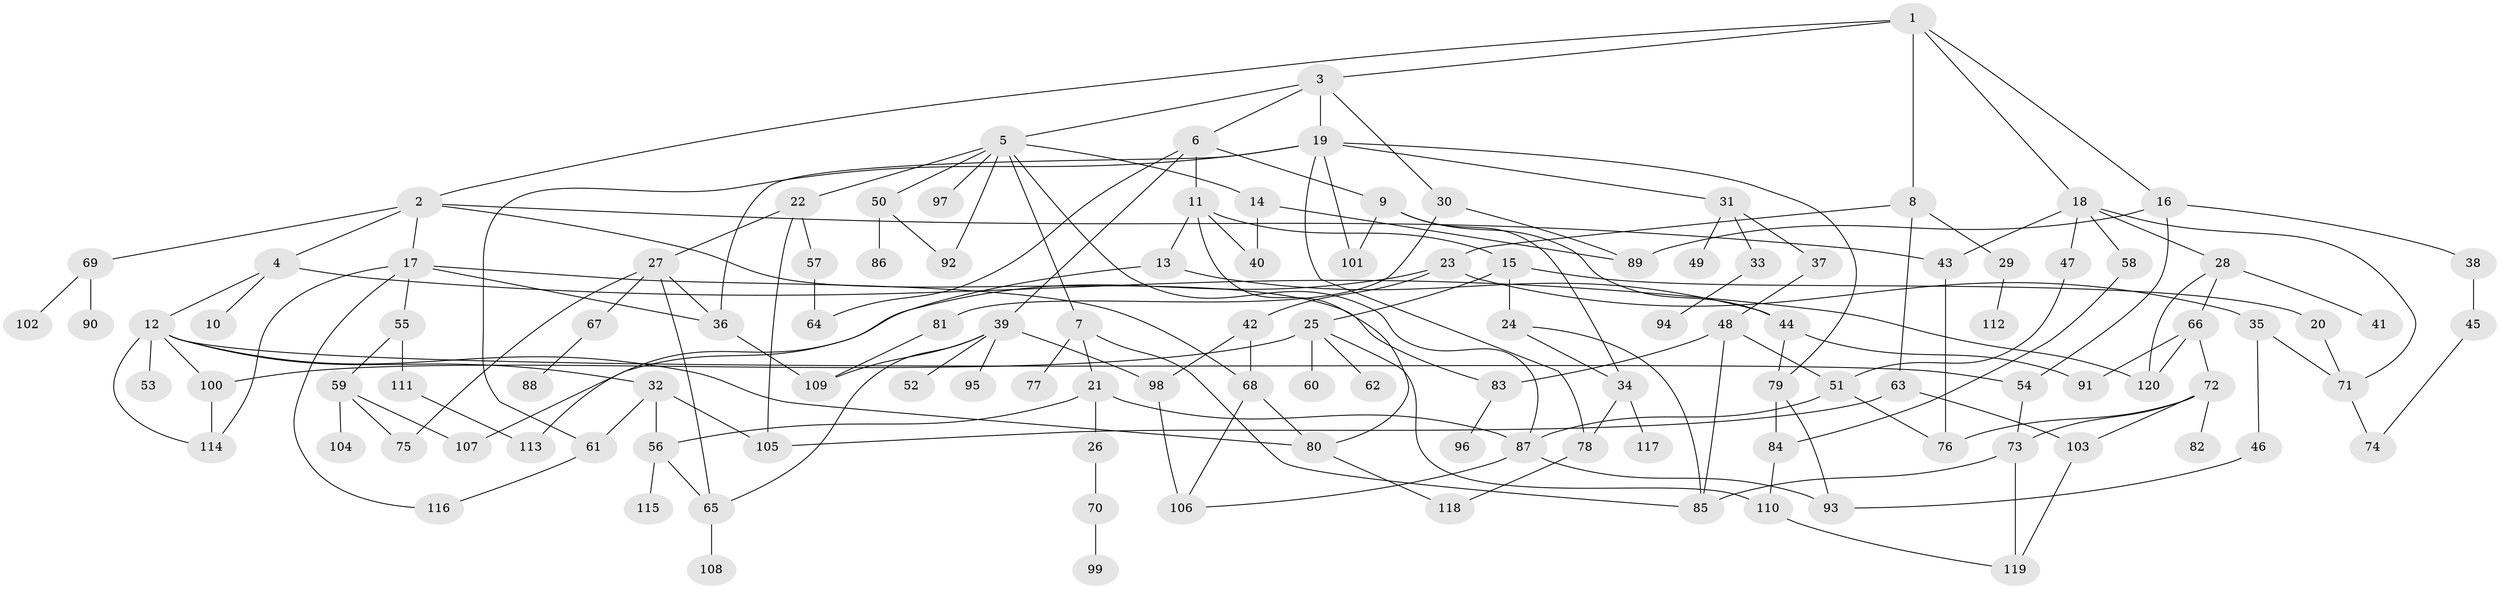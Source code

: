 // coarse degree distribution, {6: 0.1875, 5: 0.08333333333333333, 3: 0.20833333333333334, 7: 0.14583333333333334, 4: 0.125, 2: 0.10416666666666667, 1: 0.14583333333333334}
// Generated by graph-tools (version 1.1) at 2025/48/03/04/25 22:48:59]
// undirected, 120 vertices, 178 edges
graph export_dot {
  node [color=gray90,style=filled];
  1;
  2;
  3;
  4;
  5;
  6;
  7;
  8;
  9;
  10;
  11;
  12;
  13;
  14;
  15;
  16;
  17;
  18;
  19;
  20;
  21;
  22;
  23;
  24;
  25;
  26;
  27;
  28;
  29;
  30;
  31;
  32;
  33;
  34;
  35;
  36;
  37;
  38;
  39;
  40;
  41;
  42;
  43;
  44;
  45;
  46;
  47;
  48;
  49;
  50;
  51;
  52;
  53;
  54;
  55;
  56;
  57;
  58;
  59;
  60;
  61;
  62;
  63;
  64;
  65;
  66;
  67;
  68;
  69;
  70;
  71;
  72;
  73;
  74;
  75;
  76;
  77;
  78;
  79;
  80;
  81;
  82;
  83;
  84;
  85;
  86;
  87;
  88;
  89;
  90;
  91;
  92;
  93;
  94;
  95;
  96;
  97;
  98;
  99;
  100;
  101;
  102;
  103;
  104;
  105;
  106;
  107;
  108;
  109;
  110;
  111;
  112;
  113;
  114;
  115;
  116;
  117;
  118;
  119;
  120;
  1 -- 2;
  1 -- 3;
  1 -- 8;
  1 -- 16;
  1 -- 18;
  2 -- 4;
  2 -- 17;
  2 -- 69;
  2 -- 83;
  2 -- 43;
  3 -- 5;
  3 -- 6;
  3 -- 19;
  3 -- 30;
  4 -- 10;
  4 -- 12;
  4 -- 120;
  5 -- 7;
  5 -- 14;
  5 -- 22;
  5 -- 50;
  5 -- 97;
  5 -- 92;
  5 -- 87;
  6 -- 9;
  6 -- 11;
  6 -- 39;
  6 -- 64;
  7 -- 21;
  7 -- 77;
  7 -- 85;
  8 -- 23;
  8 -- 29;
  8 -- 63;
  9 -- 34;
  9 -- 44;
  9 -- 101;
  11 -- 13;
  11 -- 15;
  11 -- 40;
  11 -- 80;
  12 -- 32;
  12 -- 53;
  12 -- 54;
  12 -- 100;
  12 -- 80;
  12 -- 114;
  13 -- 113;
  13 -- 44;
  14 -- 89;
  14 -- 40;
  15 -- 20;
  15 -- 24;
  15 -- 25;
  16 -- 38;
  16 -- 89;
  16 -- 54;
  17 -- 55;
  17 -- 68;
  17 -- 114;
  17 -- 116;
  17 -- 36;
  18 -- 28;
  18 -- 43;
  18 -- 47;
  18 -- 58;
  18 -- 71;
  19 -- 31;
  19 -- 61;
  19 -- 79;
  19 -- 101;
  19 -- 36;
  19 -- 78;
  20 -- 71;
  21 -- 26;
  21 -- 87;
  21 -- 56;
  22 -- 27;
  22 -- 57;
  22 -- 105;
  23 -- 35;
  23 -- 42;
  23 -- 107;
  24 -- 34;
  24 -- 85;
  25 -- 60;
  25 -- 62;
  25 -- 110;
  25 -- 100;
  26 -- 70;
  27 -- 36;
  27 -- 67;
  27 -- 75;
  27 -- 65;
  28 -- 41;
  28 -- 66;
  28 -- 120;
  29 -- 112;
  30 -- 81;
  30 -- 89;
  31 -- 33;
  31 -- 37;
  31 -- 49;
  32 -- 56;
  32 -- 105;
  32 -- 61;
  33 -- 94;
  34 -- 78;
  34 -- 117;
  35 -- 46;
  35 -- 71;
  36 -- 109;
  37 -- 48;
  38 -- 45;
  39 -- 52;
  39 -- 65;
  39 -- 95;
  39 -- 98;
  39 -- 109;
  42 -- 68;
  42 -- 98;
  43 -- 76;
  44 -- 91;
  44 -- 79;
  45 -- 74;
  46 -- 93;
  47 -- 51;
  48 -- 83;
  48 -- 51;
  48 -- 85;
  50 -- 86;
  50 -- 92;
  51 -- 76;
  51 -- 87;
  54 -- 73;
  55 -- 59;
  55 -- 111;
  56 -- 115;
  56 -- 65;
  57 -- 64;
  58 -- 84;
  59 -- 104;
  59 -- 107;
  59 -- 75;
  61 -- 116;
  63 -- 103;
  63 -- 105;
  65 -- 108;
  66 -- 72;
  66 -- 120;
  66 -- 91;
  67 -- 88;
  68 -- 80;
  68 -- 106;
  69 -- 90;
  69 -- 102;
  70 -- 99;
  71 -- 74;
  72 -- 73;
  72 -- 82;
  72 -- 103;
  72 -- 76;
  73 -- 119;
  73 -- 85;
  78 -- 118;
  79 -- 84;
  79 -- 93;
  80 -- 118;
  81 -- 109;
  83 -- 96;
  84 -- 110;
  87 -- 93;
  87 -- 106;
  98 -- 106;
  100 -- 114;
  103 -- 119;
  110 -- 119;
  111 -- 113;
}
